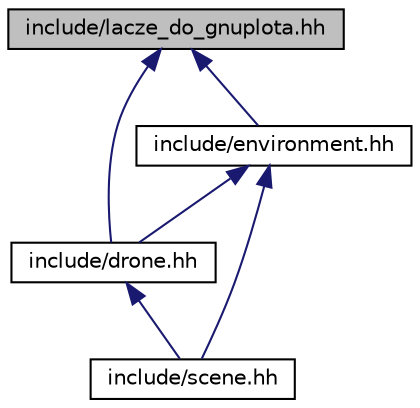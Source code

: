 digraph "include/lacze_do_gnuplota.hh"
{
 // LATEX_PDF_SIZE
  edge [fontname="Helvetica",fontsize="10",labelfontname="Helvetica",labelfontsize="10"];
  node [fontname="Helvetica",fontsize="10",shape=record];
  Node1 [label="include/lacze_do_gnuplota.hh",height=0.2,width=0.4,color="black", fillcolor="grey75", style="filled", fontcolor="black",tooltip=" "];
  Node1 -> Node2 [dir="back",color="midnightblue",fontsize="10",style="solid"];
  Node2 [label="include/environment.hh",height=0.2,width=0.4,color="black", fillcolor="white", style="filled",URL="$environment_8hh_source.html",tooltip=" "];
  Node2 -> Node3 [dir="back",color="midnightblue",fontsize="10",style="solid"];
  Node3 [label="include/drone.hh",height=0.2,width=0.4,color="black", fillcolor="white", style="filled",URL="$drone_8hh_source.html",tooltip=" "];
  Node3 -> Node4 [dir="back",color="midnightblue",fontsize="10",style="solid"];
  Node4 [label="include/scene.hh",height=0.2,width=0.4,color="black", fillcolor="white", style="filled",URL="$scene_8hh_source.html",tooltip=" "];
  Node2 -> Node4 [dir="back",color="midnightblue",fontsize="10",style="solid"];
  Node1 -> Node3 [dir="back",color="midnightblue",fontsize="10",style="solid"];
}
